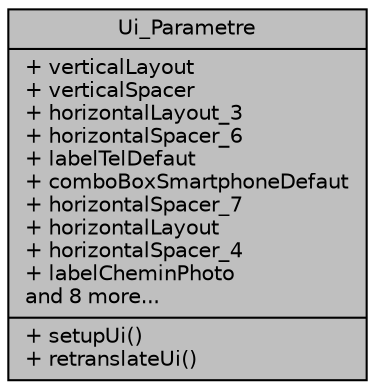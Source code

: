 digraph "Ui_Parametre"
{
 // LATEX_PDF_SIZE
  edge [fontname="Helvetica",fontsize="10",labelfontname="Helvetica",labelfontsize="10"];
  node [fontname="Helvetica",fontsize="10",shape=record];
  Node1 [label="{Ui_Parametre\n|+ verticalLayout\l+ verticalSpacer\l+ horizontalLayout_3\l+ horizontalSpacer_6\l+ labelTelDefaut\l+ comboBoxSmartphoneDefaut\l+ horizontalSpacer_7\l+ horizontalLayout\l+ horizontalSpacer_4\l+ labelCheminPhoto\land 8 more...\l|+ setupUi()\l+ retranslateUi()\l}",height=0.2,width=0.4,color="black", fillcolor="grey75", style="filled", fontcolor="black",tooltip=" "];
}
